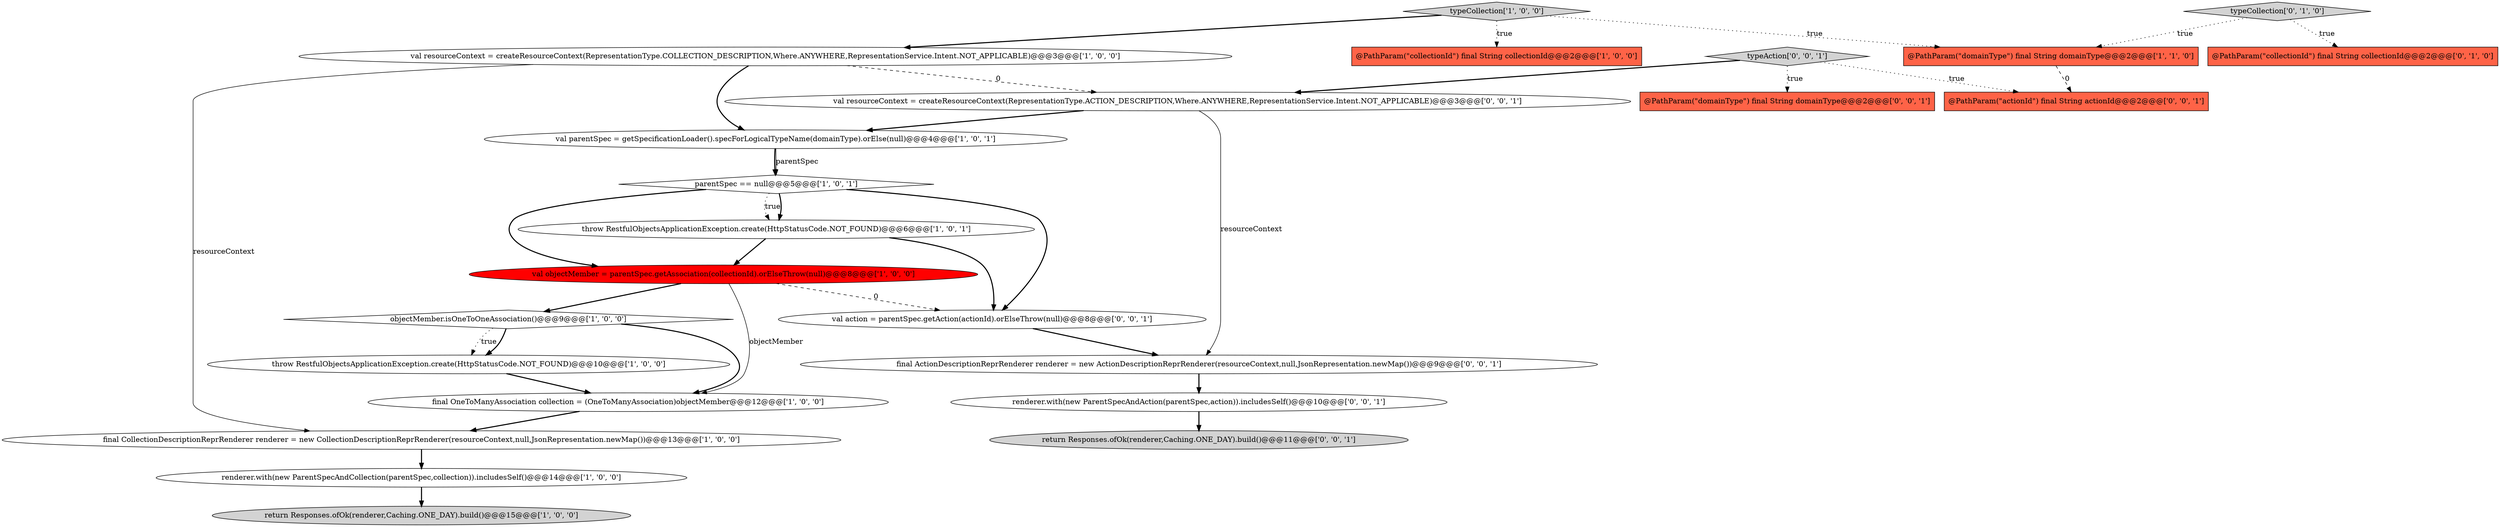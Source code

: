 digraph {
0 [style = filled, label = "typeCollection['1', '0', '0']", fillcolor = lightgray, shape = diamond image = "AAA0AAABBB1BBB"];
5 [style = filled, label = "throw RestfulObjectsApplicationException.create(HttpStatusCode.NOT_FOUND)@@@10@@@['1', '0', '0']", fillcolor = white, shape = ellipse image = "AAA0AAABBB1BBB"];
14 [style = filled, label = "@PathParam(\"collectionId\") final String collectionId@@@2@@@['0', '1', '0']", fillcolor = tomato, shape = box image = "AAA0AAABBB2BBB"];
18 [style = filled, label = "typeAction['0', '0', '1']", fillcolor = lightgray, shape = diamond image = "AAA0AAABBB3BBB"];
7 [style = filled, label = "return Responses.ofOk(renderer,Caching.ONE_DAY).build()@@@15@@@['1', '0', '0']", fillcolor = lightgray, shape = ellipse image = "AAA0AAABBB1BBB"];
20 [style = filled, label = "final ActionDescriptionReprRenderer renderer = new ActionDescriptionReprRenderer(resourceContext,null,JsonRepresentation.newMap())@@@9@@@['0', '0', '1']", fillcolor = white, shape = ellipse image = "AAA0AAABBB3BBB"];
19 [style = filled, label = "val action = parentSpec.getAction(actionId).orElseThrow(null)@@@8@@@['0', '0', '1']", fillcolor = white, shape = ellipse image = "AAA0AAABBB3BBB"];
12 [style = filled, label = "final CollectionDescriptionReprRenderer renderer = new CollectionDescriptionReprRenderer(resourceContext,null,JsonRepresentation.newMap())@@@13@@@['1', '0', '0']", fillcolor = white, shape = ellipse image = "AAA0AAABBB1BBB"];
11 [style = filled, label = "val objectMember = parentSpec.getAssociation(collectionId).orElseThrow(null)@@@8@@@['1', '0', '0']", fillcolor = red, shape = ellipse image = "AAA1AAABBB1BBB"];
10 [style = filled, label = "parentSpec == null@@@5@@@['1', '0', '1']", fillcolor = white, shape = diamond image = "AAA0AAABBB1BBB"];
8 [style = filled, label = "@PathParam(\"collectionId\") final String collectionId@@@2@@@['1', '0', '0']", fillcolor = tomato, shape = box image = "AAA0AAABBB1BBB"];
15 [style = filled, label = "typeCollection['0', '1', '0']", fillcolor = lightgray, shape = diamond image = "AAA0AAABBB2BBB"];
1 [style = filled, label = "val resourceContext = createResourceContext(RepresentationType.COLLECTION_DESCRIPTION,Where.ANYWHERE,RepresentationService.Intent.NOT_APPLICABLE)@@@3@@@['1', '0', '0']", fillcolor = white, shape = ellipse image = "AAA0AAABBB1BBB"];
21 [style = filled, label = "@PathParam(\"actionId\") final String actionId@@@2@@@['0', '0', '1']", fillcolor = tomato, shape = box image = "AAA0AAABBB3BBB"];
2 [style = filled, label = "renderer.with(new ParentSpecAndCollection(parentSpec,collection)).includesSelf()@@@14@@@['1', '0', '0']", fillcolor = white, shape = ellipse image = "AAA0AAABBB1BBB"];
3 [style = filled, label = "throw RestfulObjectsApplicationException.create(HttpStatusCode.NOT_FOUND)@@@6@@@['1', '0', '1']", fillcolor = white, shape = ellipse image = "AAA0AAABBB1BBB"];
4 [style = filled, label = "final OneToManyAssociation collection = (OneToManyAssociation)objectMember@@@12@@@['1', '0', '0']", fillcolor = white, shape = ellipse image = "AAA0AAABBB1BBB"];
17 [style = filled, label = "@PathParam(\"domainType\") final String domainType@@@2@@@['0', '0', '1']", fillcolor = tomato, shape = box image = "AAA0AAABBB3BBB"];
23 [style = filled, label = "renderer.with(new ParentSpecAndAction(parentSpec,action)).includesSelf()@@@10@@@['0', '0', '1']", fillcolor = white, shape = ellipse image = "AAA0AAABBB3BBB"];
22 [style = filled, label = "return Responses.ofOk(renderer,Caching.ONE_DAY).build()@@@11@@@['0', '0', '1']", fillcolor = lightgray, shape = ellipse image = "AAA0AAABBB3BBB"];
9 [style = filled, label = "@PathParam(\"domainType\") final String domainType@@@2@@@['1', '1', '0']", fillcolor = tomato, shape = box image = "AAA0AAABBB1BBB"];
16 [style = filled, label = "val resourceContext = createResourceContext(RepresentationType.ACTION_DESCRIPTION,Where.ANYWHERE,RepresentationService.Intent.NOT_APPLICABLE)@@@3@@@['0', '0', '1']", fillcolor = white, shape = ellipse image = "AAA0AAABBB3BBB"];
13 [style = filled, label = "objectMember.isOneToOneAssociation()@@@9@@@['1', '0', '0']", fillcolor = white, shape = diamond image = "AAA0AAABBB1BBB"];
6 [style = filled, label = "val parentSpec = getSpecificationLoader().specForLogicalTypeName(domainType).orElse(null)@@@4@@@['1', '0', '1']", fillcolor = white, shape = ellipse image = "AAA0AAABBB1BBB"];
16->20 [style = solid, label="resourceContext"];
6->10 [style = solid, label="parentSpec"];
10->19 [style = bold, label=""];
16->6 [style = bold, label=""];
19->20 [style = bold, label=""];
18->21 [style = dotted, label="true"];
3->11 [style = bold, label=""];
10->3 [style = dotted, label="true"];
10->3 [style = bold, label=""];
13->5 [style = dotted, label="true"];
15->14 [style = dotted, label="true"];
15->9 [style = dotted, label="true"];
0->8 [style = dotted, label="true"];
12->2 [style = bold, label=""];
1->6 [style = bold, label=""];
23->22 [style = bold, label=""];
10->11 [style = bold, label=""];
20->23 [style = bold, label=""];
3->19 [style = bold, label=""];
9->21 [style = dashed, label="0"];
11->19 [style = dashed, label="0"];
1->16 [style = dashed, label="0"];
0->1 [style = bold, label=""];
6->10 [style = bold, label=""];
5->4 [style = bold, label=""];
11->13 [style = bold, label=""];
13->5 [style = bold, label=""];
4->12 [style = bold, label=""];
1->12 [style = solid, label="resourceContext"];
18->17 [style = dotted, label="true"];
2->7 [style = bold, label=""];
11->4 [style = solid, label="objectMember"];
0->9 [style = dotted, label="true"];
13->4 [style = bold, label=""];
18->16 [style = bold, label=""];
}
